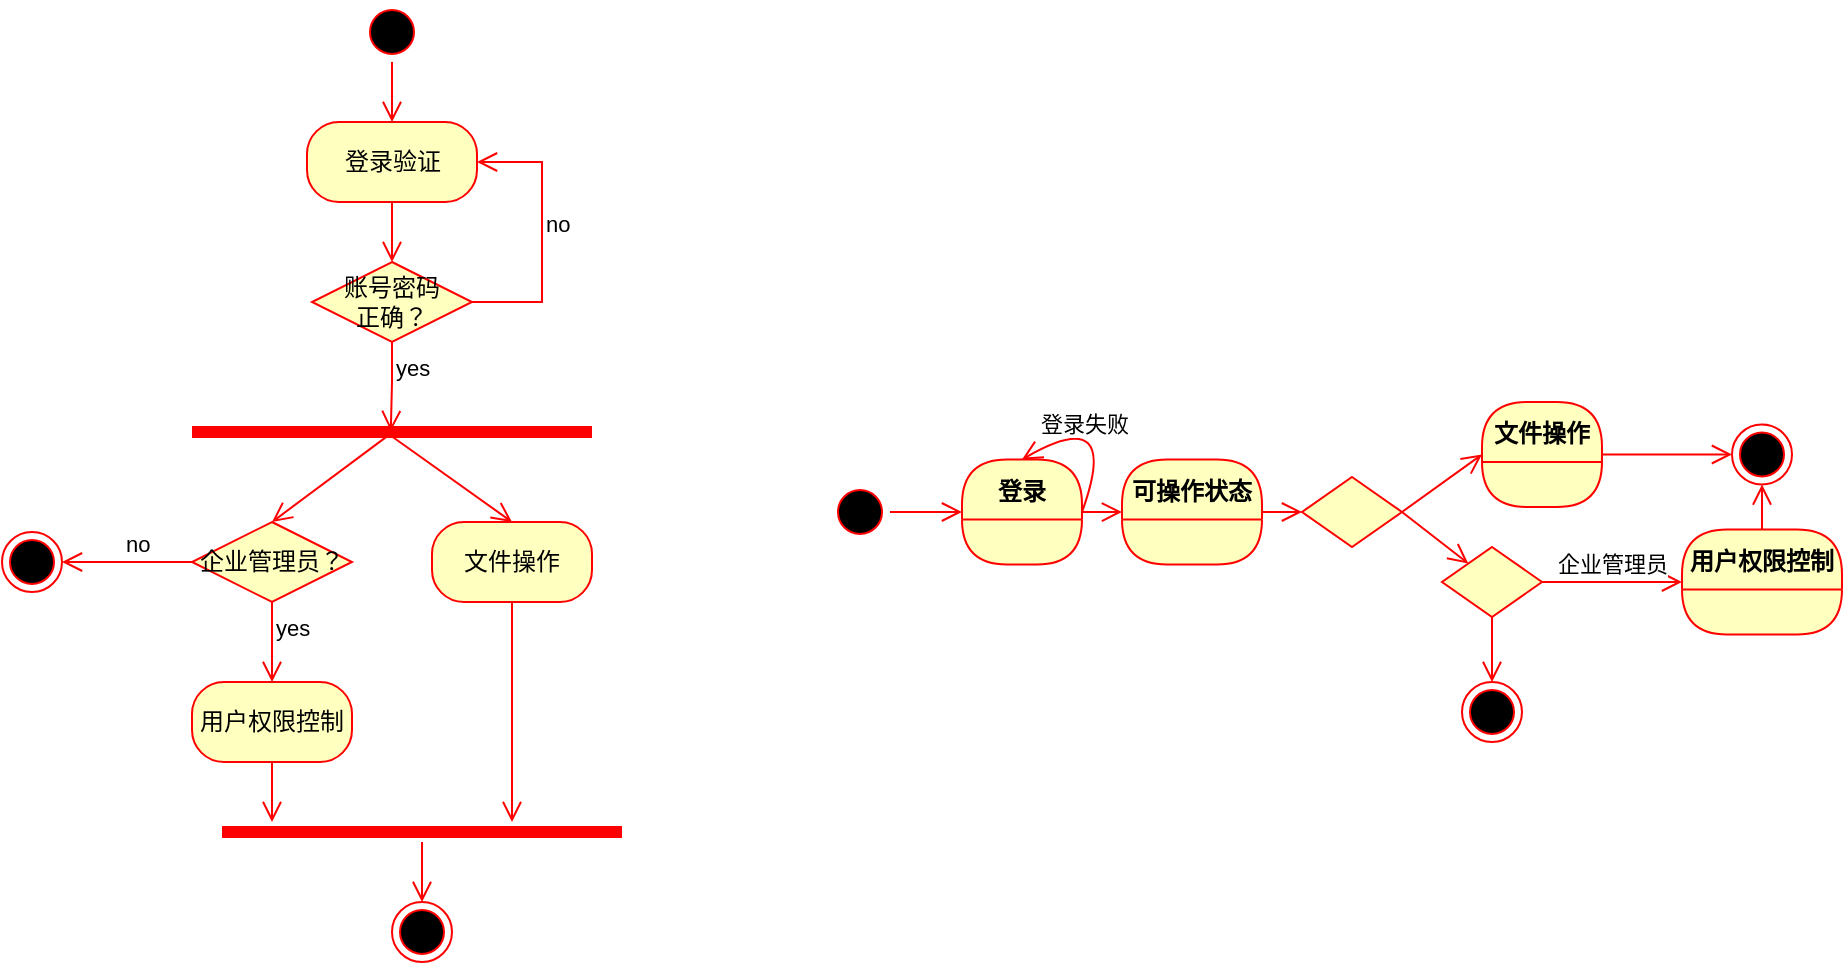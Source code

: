 <mxfile version="15.5.9" type="github">
  <diagram id="pND5nDB5iUdsbkgv2MBZ" name="Page-1">
    <mxGraphModel dx="1695" dy="482" grid="1" gridSize="10" guides="1" tooltips="1" connect="1" arrows="1" fold="1" page="1" pageScale="1" pageWidth="827" pageHeight="1169" math="0" shadow="0">
      <root>
        <mxCell id="0" />
        <mxCell id="1" parent="0" />
        <mxCell id="ze4fmGdvRAelDF033-lO-1" value="" style="ellipse;html=1;shape=startState;fillColor=#000000;strokeColor=#ff0000;" parent="1" vertex="1">
          <mxGeometry x="150" y="50" width="30" height="30" as="geometry" />
        </mxCell>
        <mxCell id="ze4fmGdvRAelDF033-lO-2" value="" style="edgeStyle=orthogonalEdgeStyle;html=1;verticalAlign=bottom;endArrow=open;endSize=8;strokeColor=#ff0000;rounded=0;entryX=0.5;entryY=0;entryDx=0;entryDy=0;" parent="1" source="ze4fmGdvRAelDF033-lO-1" target="ze4fmGdvRAelDF033-lO-6" edge="1">
          <mxGeometry relative="1" as="geometry">
            <mxPoint x="165" y="110" as="targetPoint" />
          </mxGeometry>
        </mxCell>
        <mxCell id="ze4fmGdvRAelDF033-lO-6" value="登录验证" style="rounded=1;whiteSpace=wrap;html=1;arcSize=40;fontColor=#000000;fillColor=#ffffc0;strokeColor=#ff0000;" parent="1" vertex="1">
          <mxGeometry x="122.5" y="110" width="85" height="40" as="geometry" />
        </mxCell>
        <mxCell id="ze4fmGdvRAelDF033-lO-7" value="" style="edgeStyle=orthogonalEdgeStyle;html=1;verticalAlign=bottom;endArrow=open;endSize=8;strokeColor=#ff0000;rounded=0;" parent="1" source="ze4fmGdvRAelDF033-lO-6" edge="1">
          <mxGeometry relative="1" as="geometry">
            <mxPoint x="165" y="180" as="targetPoint" />
          </mxGeometry>
        </mxCell>
        <mxCell id="ze4fmGdvRAelDF033-lO-9" value="账号密码&lt;br&gt;正确？" style="rhombus;whiteSpace=wrap;html=1;fillColor=#ffffc0;strokeColor=#ff0000;" parent="1" vertex="1">
          <mxGeometry x="125" y="180" width="80" height="40" as="geometry" />
        </mxCell>
        <mxCell id="ze4fmGdvRAelDF033-lO-10" value="no" style="edgeStyle=orthogonalEdgeStyle;html=1;align=left;verticalAlign=bottom;endArrow=open;endSize=8;strokeColor=#ff0000;rounded=0;entryX=1;entryY=0.5;entryDx=0;entryDy=0;exitX=1;exitY=0.5;exitDx=0;exitDy=0;" parent="1" source="ze4fmGdvRAelDF033-lO-9" target="ze4fmGdvRAelDF033-lO-6" edge="1">
          <mxGeometry x="-0.054" relative="1" as="geometry">
            <mxPoint x="260" y="200" as="targetPoint" />
            <Array as="points">
              <mxPoint x="240" y="200" />
              <mxPoint x="240" y="130" />
            </Array>
            <mxPoint as="offset" />
          </mxGeometry>
        </mxCell>
        <mxCell id="ze4fmGdvRAelDF033-lO-11" value="yes" style="edgeStyle=orthogonalEdgeStyle;html=1;align=left;verticalAlign=top;endArrow=open;endSize=8;strokeColor=#ff0000;rounded=0;exitX=0.5;exitY=1;exitDx=0;exitDy=0;entryX=0.497;entryY=0.455;entryDx=0;entryDy=0;entryPerimeter=0;" parent="1" source="ze4fmGdvRAelDF033-lO-9" target="ze4fmGdvRAelDF033-lO-13" edge="1">
          <mxGeometry x="-1" relative="1" as="geometry">
            <mxPoint x="165" y="260" as="targetPoint" />
          </mxGeometry>
        </mxCell>
        <mxCell id="ze4fmGdvRAelDF033-lO-13" value="" style="shape=line;html=1;strokeWidth=6;strokeColor=#ff0000;" parent="1" vertex="1">
          <mxGeometry x="65" y="260" width="200" height="10" as="geometry" />
        </mxCell>
        <mxCell id="ze4fmGdvRAelDF033-lO-15" value="" style="html=1;verticalAlign=bottom;endArrow=open;endSize=8;strokeColor=#ff0000;rounded=0;exitX=0.496;exitY=0.593;exitDx=0;exitDy=0;exitPerimeter=0;entryX=0.5;entryY=0;entryDx=0;entryDy=0;" parent="1" source="ze4fmGdvRAelDF033-lO-13" target="ze4fmGdvRAelDF033-lO-17" edge="1">
          <mxGeometry relative="1" as="geometry">
            <mxPoint x="110" y="310" as="targetPoint" />
            <mxPoint x="164.66" y="270" as="sourcePoint" />
          </mxGeometry>
        </mxCell>
        <mxCell id="ze4fmGdvRAelDF033-lO-16" value="" style="html=1;verticalAlign=bottom;endArrow=open;endSize=8;strokeColor=#ff0000;rounded=0;exitX=0.486;exitY=0.524;exitDx=0;exitDy=0;exitPerimeter=0;entryX=0.5;entryY=0;entryDx=0;entryDy=0;" parent="1" source="ze4fmGdvRAelDF033-lO-13" target="ze4fmGdvRAelDF033-lO-20" edge="1">
          <mxGeometry relative="1" as="geometry">
            <mxPoint x="220" y="310" as="targetPoint" />
            <mxPoint x="174.66" y="280" as="sourcePoint" />
          </mxGeometry>
        </mxCell>
        <mxCell id="ze4fmGdvRAelDF033-lO-17" value="企业管理员？" style="rhombus;whiteSpace=wrap;html=1;fillColor=#ffffc0;strokeColor=#ff0000;" parent="1" vertex="1">
          <mxGeometry x="65" y="310" width="80" height="40" as="geometry" />
        </mxCell>
        <mxCell id="ze4fmGdvRAelDF033-lO-18" value="no" style="edgeStyle=orthogonalEdgeStyle;html=1;align=left;verticalAlign=bottom;endArrow=open;endSize=8;strokeColor=#ff0000;rounded=0;" parent="1" source="ze4fmGdvRAelDF033-lO-17" edge="1">
          <mxGeometry x="0.077" relative="1" as="geometry">
            <mxPoint y="330" as="targetPoint" />
            <mxPoint as="offset" />
          </mxGeometry>
        </mxCell>
        <mxCell id="ze4fmGdvRAelDF033-lO-19" value="yes" style="edgeStyle=orthogonalEdgeStyle;html=1;align=left;verticalAlign=top;endArrow=open;endSize=8;strokeColor=#ff0000;rounded=0;entryX=0.5;entryY=0;entryDx=0;entryDy=0;" parent="1" source="ze4fmGdvRAelDF033-lO-17" target="ze4fmGdvRAelDF033-lO-22" edge="1">
          <mxGeometry x="-1" relative="1" as="geometry">
            <mxPoint x="105" y="410" as="targetPoint" />
          </mxGeometry>
        </mxCell>
        <mxCell id="ze4fmGdvRAelDF033-lO-20" value="文件操作" style="rounded=1;whiteSpace=wrap;html=1;arcSize=40;fontColor=#000000;fillColor=#ffffc0;strokeColor=#ff0000;" parent="1" vertex="1">
          <mxGeometry x="185" y="310" width="80" height="40" as="geometry" />
        </mxCell>
        <mxCell id="ze4fmGdvRAelDF033-lO-21" value="" style="edgeStyle=orthogonalEdgeStyle;html=1;verticalAlign=bottom;endArrow=open;endSize=8;strokeColor=#ff0000;rounded=0;" parent="1" source="ze4fmGdvRAelDF033-lO-20" edge="1">
          <mxGeometry relative="1" as="geometry">
            <mxPoint x="225" y="460" as="targetPoint" />
          </mxGeometry>
        </mxCell>
        <mxCell id="ze4fmGdvRAelDF033-lO-22" value="用户权限控制" style="rounded=1;whiteSpace=wrap;html=1;arcSize=40;fontColor=#000000;fillColor=#ffffc0;strokeColor=#ff0000;" parent="1" vertex="1">
          <mxGeometry x="65" y="390" width="80" height="40" as="geometry" />
        </mxCell>
        <mxCell id="ze4fmGdvRAelDF033-lO-23" value="" style="edgeStyle=orthogonalEdgeStyle;html=1;verticalAlign=bottom;endArrow=open;endSize=8;strokeColor=#ff0000;rounded=0;" parent="1" source="ze4fmGdvRAelDF033-lO-22" edge="1">
          <mxGeometry relative="1" as="geometry">
            <mxPoint x="105" y="460" as="targetPoint" />
          </mxGeometry>
        </mxCell>
        <mxCell id="ze4fmGdvRAelDF033-lO-27" value="" style="ellipse;html=1;shape=endState;fillColor=#000000;strokeColor=#ff0000;" parent="1" vertex="1">
          <mxGeometry x="-30" y="315" width="30" height="30" as="geometry" />
        </mxCell>
        <mxCell id="ze4fmGdvRAelDF033-lO-28" value="" style="shape=line;html=1;strokeWidth=6;strokeColor=#ff0000;" parent="1" vertex="1">
          <mxGeometry x="80" y="460" width="200" height="10" as="geometry" />
        </mxCell>
        <mxCell id="ze4fmGdvRAelDF033-lO-29" value="" style="edgeStyle=orthogonalEdgeStyle;html=1;verticalAlign=bottom;endArrow=open;endSize=8;strokeColor=#ff0000;rounded=0;entryX=0.5;entryY=0;entryDx=0;entryDy=0;" parent="1" source="ze4fmGdvRAelDF033-lO-28" target="ze4fmGdvRAelDF033-lO-30" edge="1">
          <mxGeometry relative="1" as="geometry">
            <mxPoint x="180" y="530" as="targetPoint" />
          </mxGeometry>
        </mxCell>
        <mxCell id="ze4fmGdvRAelDF033-lO-30" value="" style="ellipse;html=1;shape=endState;fillColor=#000000;strokeColor=#ff0000;" parent="1" vertex="1">
          <mxGeometry x="165" y="500" width="30" height="30" as="geometry" />
        </mxCell>
        <mxCell id="ze4fmGdvRAelDF033-lO-32" value="" style="ellipse;html=1;shape=startState;fillColor=#000000;strokeColor=#ff0000;" parent="1" vertex="1">
          <mxGeometry x="384" y="290" width="30" height="30" as="geometry" />
        </mxCell>
        <mxCell id="ze4fmGdvRAelDF033-lO-33" value="" style="edgeStyle=orthogonalEdgeStyle;html=1;verticalAlign=bottom;endArrow=open;endSize=8;strokeColor=#ff0000;rounded=0;" parent="1" source="ze4fmGdvRAelDF033-lO-32" edge="1">
          <mxGeometry relative="1" as="geometry">
            <mxPoint x="450" y="305" as="targetPoint" />
          </mxGeometry>
        </mxCell>
        <mxCell id="ze4fmGdvRAelDF033-lO-34" value="登录" style="swimlane;fontStyle=1;align=center;verticalAlign=middle;childLayout=stackLayout;horizontal=1;startSize=30;horizontalStack=0;resizeParent=0;resizeLast=1;container=0;fontColor=#000000;collapsible=0;rounded=1;arcSize=47;strokeColor=#ff0000;fillColor=#ffffc0;swimlaneFillColor=#ffffc0;dropTarget=0;" parent="1" vertex="1">
          <mxGeometry x="450" y="278.75" width="60" height="52.5" as="geometry" />
        </mxCell>
        <mxCell id="ze4fmGdvRAelDF033-lO-36" value="" style="edgeStyle=orthogonalEdgeStyle;html=1;verticalAlign=bottom;endArrow=open;endSize=8;strokeColor=#ff0000;rounded=0;entryX=0;entryY=0.5;entryDx=0;entryDy=0;" parent="1" source="ze4fmGdvRAelDF033-lO-34" target="ze4fmGdvRAelDF033-lO-37" edge="1">
          <mxGeometry relative="1" as="geometry">
            <mxPoint x="550" y="305" as="targetPoint" />
          </mxGeometry>
        </mxCell>
        <mxCell id="ze4fmGdvRAelDF033-lO-37" value="可操作状态" style="swimlane;fontStyle=1;align=center;verticalAlign=middle;childLayout=stackLayout;horizontal=1;startSize=30;horizontalStack=0;resizeParent=0;resizeLast=1;container=0;fontColor=#000000;collapsible=0;rounded=1;arcSize=47;strokeColor=#ff0000;fillColor=#ffffc0;swimlaneFillColor=#ffffc0;dropTarget=0;" parent="1" vertex="1">
          <mxGeometry x="530" y="278.75" width="70" height="52.5" as="geometry" />
        </mxCell>
        <mxCell id="ze4fmGdvRAelDF033-lO-38" value="" style="rhombus;whiteSpace=wrap;html=1;fillColor=#ffffc0;strokeColor=#ff0000;" parent="1" vertex="1">
          <mxGeometry x="620" y="287.5" width="50" height="35" as="geometry" />
        </mxCell>
        <mxCell id="ze4fmGdvRAelDF033-lO-39" value="" style="edgeStyle=orthogonalEdgeStyle;html=1;verticalAlign=bottom;endArrow=open;endSize=8;strokeColor=#ff0000;rounded=0;entryX=0;entryY=0.5;entryDx=0;entryDy=0;exitX=1;exitY=0.5;exitDx=0;exitDy=0;" parent="1" source="ze4fmGdvRAelDF033-lO-37" target="ze4fmGdvRAelDF033-lO-38" edge="1">
          <mxGeometry relative="1" as="geometry">
            <mxPoint x="550" y="315" as="targetPoint" />
            <mxPoint x="520" y="315.083" as="sourcePoint" />
          </mxGeometry>
        </mxCell>
        <mxCell id="ze4fmGdvRAelDF033-lO-40" value="" style="rhombus;whiteSpace=wrap;html=1;fillColor=#ffffc0;strokeColor=#ff0000;" parent="1" vertex="1">
          <mxGeometry x="690" y="322.5" width="50" height="35" as="geometry" />
        </mxCell>
        <mxCell id="ze4fmGdvRAelDF033-lO-41" value="" style="html=1;verticalAlign=bottom;endArrow=open;endSize=8;strokeColor=#ff0000;rounded=0;exitX=1;exitY=0.5;exitDx=0;exitDy=0;" parent="1" source="ze4fmGdvRAelDF033-lO-38" target="ze4fmGdvRAelDF033-lO-40" edge="1">
          <mxGeometry relative="1" as="geometry">
            <mxPoint x="740" y="304.58" as="targetPoint" />
            <mxPoint x="700" y="304.58" as="sourcePoint" />
          </mxGeometry>
        </mxCell>
        <mxCell id="ze4fmGdvRAelDF033-lO-42" value="文件操作" style="swimlane;fontStyle=1;align=center;verticalAlign=middle;childLayout=stackLayout;horizontal=1;startSize=30;horizontalStack=0;resizeParent=0;resizeLast=1;container=0;fontColor=#000000;collapsible=0;rounded=1;arcSize=47;strokeColor=#ff0000;fillColor=#ffffc0;swimlaneFillColor=#ffffc0;dropTarget=0;" parent="1" vertex="1">
          <mxGeometry x="710" y="250" width="60" height="52.5" as="geometry" />
        </mxCell>
        <mxCell id="ze4fmGdvRAelDF033-lO-43" value="用户权限控制" style="swimlane;fontStyle=1;align=center;verticalAlign=middle;childLayout=stackLayout;horizontal=1;startSize=30;horizontalStack=0;resizeParent=0;resizeLast=1;container=0;fontColor=#000000;collapsible=0;rounded=1;arcSize=47;strokeColor=#ff0000;fillColor=#ffffc0;swimlaneFillColor=#ffffc0;dropTarget=0;" parent="1" vertex="1">
          <mxGeometry x="810" y="313.75" width="80" height="52.5" as="geometry" />
        </mxCell>
        <mxCell id="ze4fmGdvRAelDF033-lO-44" value="企业管理员" style="html=1;verticalAlign=bottom;endArrow=open;endSize=8;strokeColor=#ff0000;rounded=0;exitX=1;exitY=0.5;exitDx=0;exitDy=0;entryX=0;entryY=0.5;entryDx=0;entryDy=0;" parent="1" source="ze4fmGdvRAelDF033-lO-40" target="ze4fmGdvRAelDF033-lO-43" edge="1">
          <mxGeometry relative="1" as="geometry">
            <mxPoint x="830" y="349" as="targetPoint" />
            <mxPoint x="710" y="314.58" as="sourcePoint" />
          </mxGeometry>
        </mxCell>
        <mxCell id="ze4fmGdvRAelDF033-lO-46" value="" style="html=1;verticalAlign=bottom;endArrow=open;endSize=8;strokeColor=#ff0000;rounded=0;exitX=1;exitY=0.5;exitDx=0;exitDy=0;entryX=0;entryY=0.5;entryDx=0;entryDy=0;" parent="1" source="ze4fmGdvRAelDF033-lO-38" target="ze4fmGdvRAelDF033-lO-42" edge="1">
          <mxGeometry relative="1" as="geometry">
            <mxPoint x="772.315" y="360.13" as="targetPoint" />
            <mxPoint x="720" y="324.58" as="sourcePoint" />
          </mxGeometry>
        </mxCell>
        <mxCell id="ze4fmGdvRAelDF033-lO-47" value="" style="ellipse;html=1;shape=endState;fillColor=#000000;strokeColor=#ff0000;" parent="1" vertex="1">
          <mxGeometry x="700" y="390" width="30" height="30" as="geometry" />
        </mxCell>
        <mxCell id="ze4fmGdvRAelDF033-lO-48" value="" style="html=1;verticalAlign=bottom;endArrow=open;endSize=8;strokeColor=#ff0000;rounded=0;exitX=0.5;exitY=1;exitDx=0;exitDy=0;entryX=0.5;entryY=0;entryDx=0;entryDy=0;" parent="1" source="ze4fmGdvRAelDF033-lO-40" target="ze4fmGdvRAelDF033-lO-47" edge="1">
          <mxGeometry relative="1" as="geometry">
            <mxPoint x="782.315" y="370.13" as="targetPoint" />
            <mxPoint x="730" y="334.58" as="sourcePoint" />
          </mxGeometry>
        </mxCell>
        <mxCell id="ze4fmGdvRAelDF033-lO-49" value="" style="ellipse;html=1;shape=endState;fillColor=#000000;strokeColor=#ff0000;" parent="1" vertex="1">
          <mxGeometry x="835" y="261.25" width="30" height="30" as="geometry" />
        </mxCell>
        <mxCell id="ze4fmGdvRAelDF033-lO-50" value="" style="html=1;verticalAlign=bottom;endArrow=open;endSize=8;strokeColor=#ff0000;rounded=0;exitX=1;exitY=0.5;exitDx=0;exitDy=0;entryX=0;entryY=0.5;entryDx=0;entryDy=0;" parent="1" source="ze4fmGdvRAelDF033-lO-42" target="ze4fmGdvRAelDF033-lO-49" edge="1">
          <mxGeometry relative="1" as="geometry">
            <mxPoint x="725" y="400" as="targetPoint" />
            <mxPoint x="725" y="367.5" as="sourcePoint" />
          </mxGeometry>
        </mxCell>
        <mxCell id="ze4fmGdvRAelDF033-lO-51" value="" style="html=1;verticalAlign=bottom;endArrow=open;endSize=8;strokeColor=#ff0000;rounded=0;exitX=0.5;exitY=0;exitDx=0;exitDy=0;entryX=0.5;entryY=1;entryDx=0;entryDy=0;" parent="1" source="ze4fmGdvRAelDF033-lO-43" target="ze4fmGdvRAelDF033-lO-49" edge="1">
          <mxGeometry relative="1" as="geometry">
            <mxPoint x="860" y="286.25" as="targetPoint" />
            <mxPoint x="780" y="286.25" as="sourcePoint" />
          </mxGeometry>
        </mxCell>
        <mxCell id="ze4fmGdvRAelDF033-lO-52" value="" style="html=1;verticalAlign=bottom;endArrow=open;endSize=8;strokeColor=#ff0000;rounded=0;exitX=1;exitY=0.5;exitDx=0;exitDy=0;entryX=0.5;entryY=0;entryDx=0;entryDy=0;edgeStyle=orthogonalEdgeStyle;curved=1;" parent="1" source="ze4fmGdvRAelDF033-lO-34" target="ze4fmGdvRAelDF033-lO-34" edge="1">
          <mxGeometry relative="1" as="geometry">
            <mxPoint x="725" y="400" as="targetPoint" />
            <mxPoint x="725" y="367.5" as="sourcePoint" />
            <Array as="points">
              <mxPoint x="530" y="250" />
            </Array>
          </mxGeometry>
        </mxCell>
        <mxCell id="ze4fmGdvRAelDF033-lO-53" value="登录失败" style="edgeLabel;html=1;align=center;verticalAlign=middle;resizable=0;points=[];" parent="ze4fmGdvRAelDF033-lO-52" vertex="1" connectable="0">
          <mxGeometry x="0.531" relative="1" as="geometry">
            <mxPoint x="7" y="-4" as="offset" />
          </mxGeometry>
        </mxCell>
      </root>
    </mxGraphModel>
  </diagram>
</mxfile>
